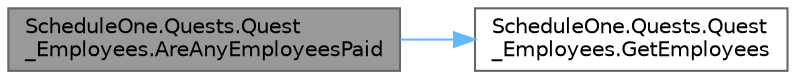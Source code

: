 digraph "ScheduleOne.Quests.Quest_Employees.AreAnyEmployeesPaid"
{
 // LATEX_PDF_SIZE
  bgcolor="transparent";
  edge [fontname=Helvetica,fontsize=10,labelfontname=Helvetica,labelfontsize=10];
  node [fontname=Helvetica,fontsize=10,shape=box,height=0.2,width=0.4];
  rankdir="LR";
  Node1 [id="Node000001",label="ScheduleOne.Quests.Quest\l_Employees.AreAnyEmployeesPaid",height=0.2,width=0.4,color="gray40", fillcolor="grey60", style="filled", fontcolor="black",tooltip=" "];
  Node1 -> Node2 [id="edge1_Node000001_Node000002",color="steelblue1",style="solid",tooltip=" "];
  Node2 [id="Node000002",label="ScheduleOne.Quests.Quest\l_Employees.GetEmployees",height=0.2,width=0.4,color="grey40", fillcolor="white", style="filled",URL="$class_schedule_one_1_1_quests_1_1_quest___employees.html#a3cac89f61dbcb5596865f9c098ab61dc",tooltip=" "];
}
